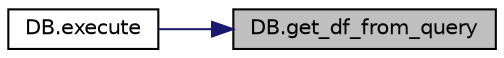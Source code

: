 digraph "DB.get_df_from_query"
{
 // LATEX_PDF_SIZE
  edge [fontname="Helvetica",fontsize="10",labelfontname="Helvetica",labelfontsize="10"];
  node [fontname="Helvetica",fontsize="10",shape=record];
  rankdir="RL";
  Node1 [label="DB.get_df_from_query",height=0.2,width=0.4,color="black", fillcolor="grey75", style="filled", fontcolor="black",tooltip=" "];
  Node1 -> Node2 [dir="back",color="midnightblue",fontsize="10",style="solid",fontname="Helvetica"];
  Node2 [label="DB.execute",height=0.2,width=0.4,color="black", fillcolor="white", style="filled",URL="$d8/dd0/namespace_d_b_a2853315253fe379097e014eb76a6aea5.html#a2853315253fe379097e014eb76a6aea5",tooltip=" "];
}
